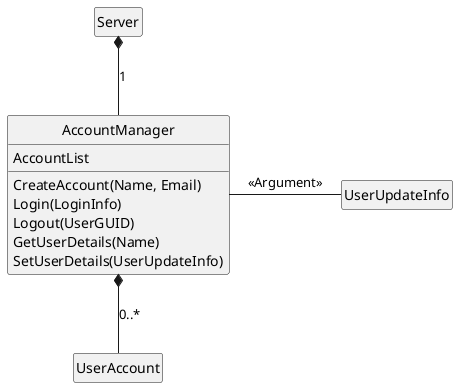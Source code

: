 @startuml
hide circle
hide empty members

class "Server" as sqs

class "AccountManager" as uam{
	AccountList
	CreateAccount(Name, Email)
	Login(LoginInfo)
	Logout(UserGUID)
	GetUserDetails(Name)
	SetUserDetails(UserUpdateInfo)
	}
class "UserAccount" as ua

class "UserUpdateInfo" as uaui

sqs *-- uam : 1

uam *-- ua : 0..*
uam - uaui : <<Argument>>


@enduml